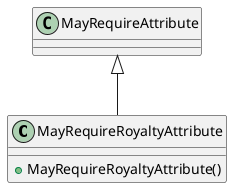 @startuml
class MayRequireRoyaltyAttribute {
    + MayRequireRoyaltyAttribute()
}
MayRequireAttribute <|-- MayRequireRoyaltyAttribute
@enduml
